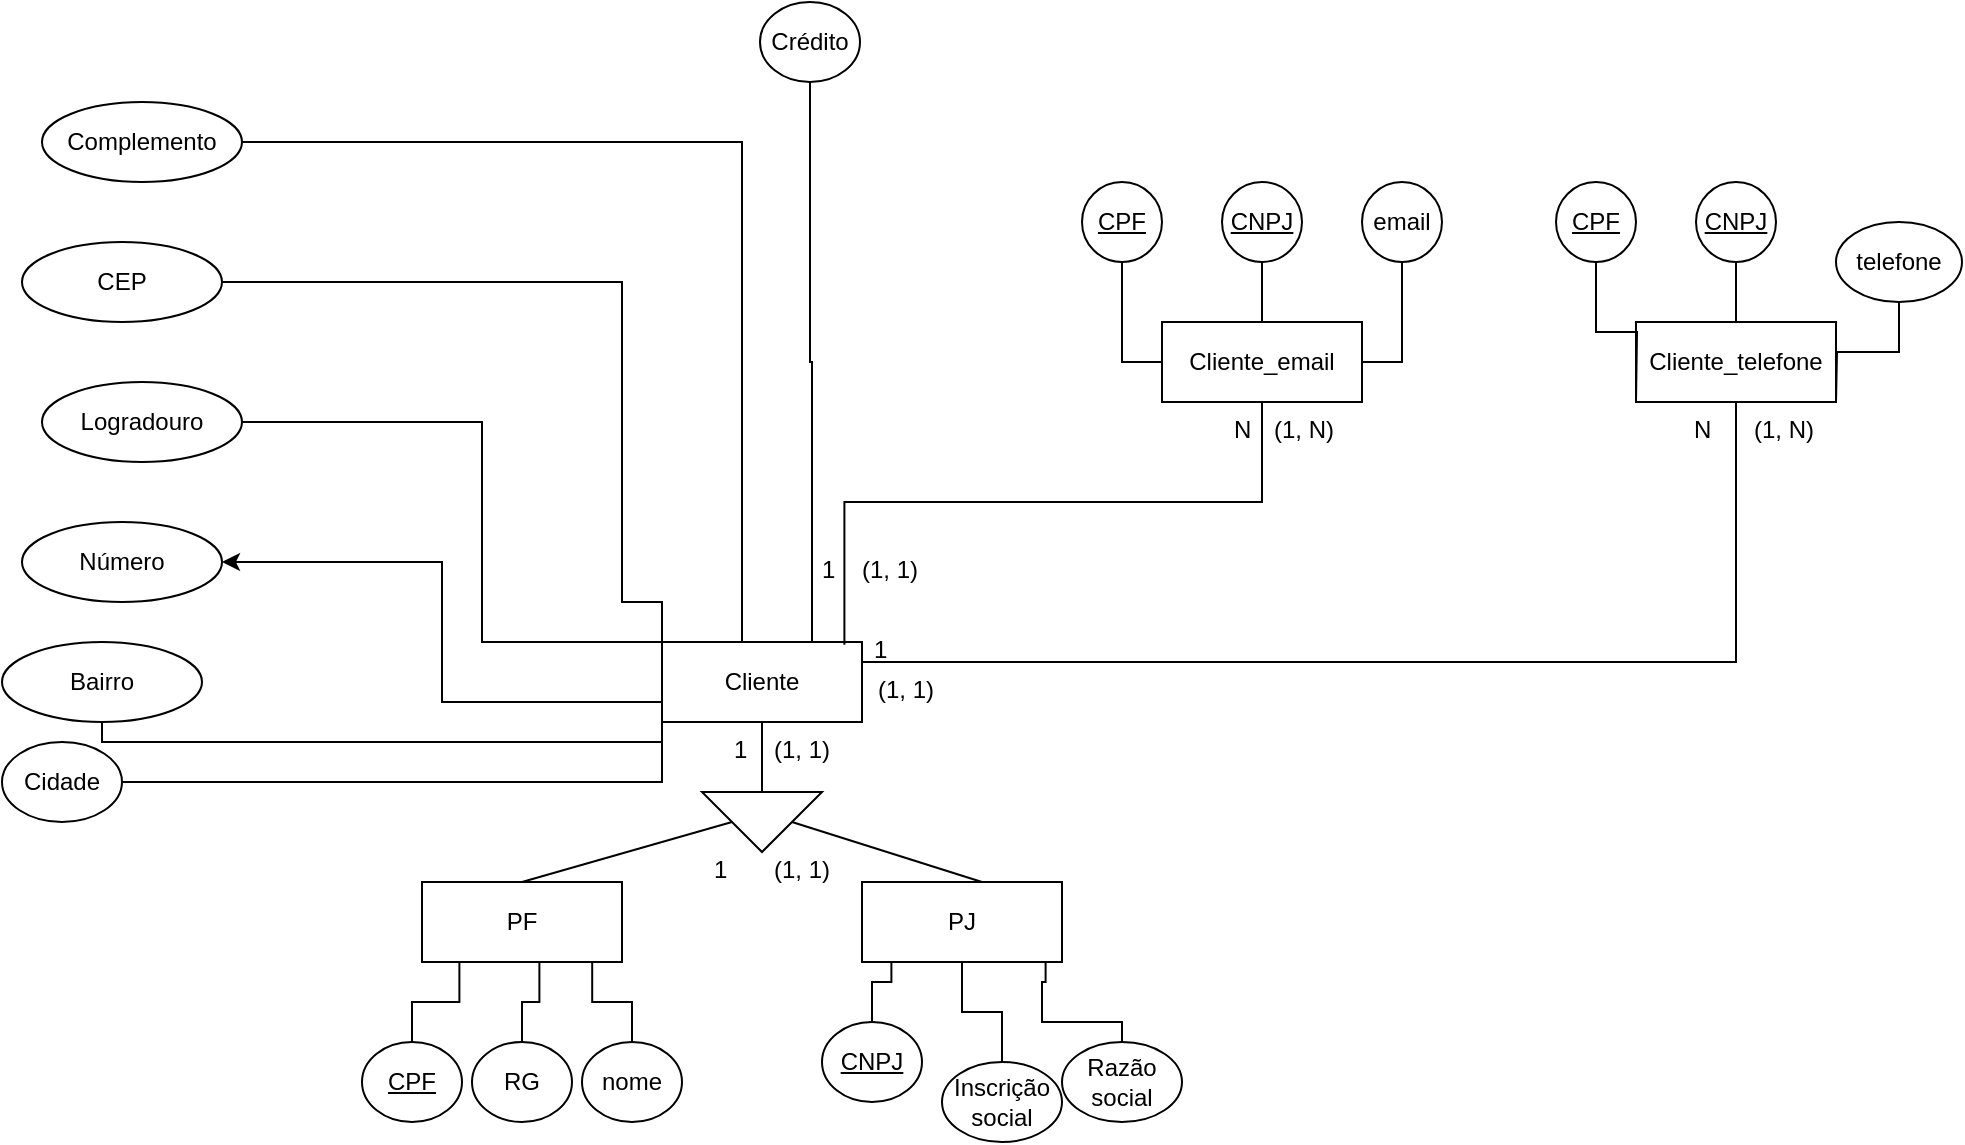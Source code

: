 <mxfile version="21.0.6" type="device"><diagram name="Página-1" id="a-5ZyUNnVKk7xiE_KUQp"><mxGraphModel dx="765" dy="1590" grid="1" gridSize="10" guides="1" tooltips="1" connect="1" arrows="1" fold="1" page="1" pageScale="1" pageWidth="827" pageHeight="1169" math="0" shadow="0"><root><mxCell id="0"/><mxCell id="1" parent="0"/><mxCell id="9SbRO8QI-GJNW1BrcHu--89" style="edgeStyle=orthogonalEdgeStyle;rounded=0;orthogonalLoop=1;jettySize=auto;html=1;entryX=1;entryY=0.5;entryDx=0;entryDy=0;" edge="1" parent="1" source="9SbRO8QI-GJNW1BrcHu--1" target="9SbRO8QI-GJNW1BrcHu--42"><mxGeometry relative="1" as="geometry"><Array as="points"><mxPoint x="230" y="150"/><mxPoint x="230" y="80"/></Array></mxGeometry></mxCell><mxCell id="9SbRO8QI-GJNW1BrcHu--1" value="Cliente" style="whiteSpace=wrap;html=1;align=center;" vertex="1" parent="1"><mxGeometry x="340" y="120" width="100" height="40" as="geometry"/></mxCell><mxCell id="9SbRO8QI-GJNW1BrcHu--3" style="edgeStyle=orthogonalEdgeStyle;rounded=0;orthogonalLoop=1;jettySize=auto;html=1;entryX=0.5;entryY=1;entryDx=0;entryDy=0;endArrow=none;endFill=0;" edge="1" parent="1" source="9SbRO8QI-GJNW1BrcHu--2" target="9SbRO8QI-GJNW1BrcHu--1"><mxGeometry relative="1" as="geometry"/></mxCell><mxCell id="9SbRO8QI-GJNW1BrcHu--7" style="rounded=0;orthogonalLoop=1;jettySize=auto;html=1;exitX=0.5;exitY=1;exitDx=0;exitDy=0;entryX=0.5;entryY=0;entryDx=0;entryDy=0;endArrow=none;endFill=0;" edge="1" parent="1" source="9SbRO8QI-GJNW1BrcHu--2" target="9SbRO8QI-GJNW1BrcHu--4"><mxGeometry relative="1" as="geometry"/></mxCell><mxCell id="9SbRO8QI-GJNW1BrcHu--8" style="rounded=0;orthogonalLoop=1;jettySize=auto;html=1;exitX=0.5;exitY=0;exitDx=0;exitDy=0;entryX=0.6;entryY=0;entryDx=0;entryDy=0;entryPerimeter=0;endArrow=none;endFill=0;" edge="1" parent="1" source="9SbRO8QI-GJNW1BrcHu--2" target="9SbRO8QI-GJNW1BrcHu--5"><mxGeometry relative="1" as="geometry"/></mxCell><mxCell id="9SbRO8QI-GJNW1BrcHu--2" value="" style="triangle;whiteSpace=wrap;html=1;rotation=90;" vertex="1" parent="1"><mxGeometry x="375" y="180" width="30" height="60" as="geometry"/></mxCell><mxCell id="9SbRO8QI-GJNW1BrcHu--4" value="PF" style="whiteSpace=wrap;html=1;align=center;" vertex="1" parent="1"><mxGeometry x="220" y="240" width="100" height="40" as="geometry"/></mxCell><mxCell id="9SbRO8QI-GJNW1BrcHu--5" value="PJ" style="whiteSpace=wrap;html=1;align=center;" vertex="1" parent="1"><mxGeometry x="440" y="240" width="100" height="40" as="geometry"/></mxCell><mxCell id="9SbRO8QI-GJNW1BrcHu--22" style="edgeStyle=orthogonalEdgeStyle;rounded=0;orthogonalLoop=1;jettySize=auto;html=1;entryX=0.187;entryY=0.989;entryDx=0;entryDy=0;entryPerimeter=0;endArrow=none;endFill=0;" edge="1" parent="1" source="9SbRO8QI-GJNW1BrcHu--11" target="9SbRO8QI-GJNW1BrcHu--4"><mxGeometry relative="1" as="geometry"/></mxCell><mxCell id="9SbRO8QI-GJNW1BrcHu--11" value="&lt;u&gt;CPF&lt;/u&gt;" style="ellipse;whiteSpace=wrap;html=1;align=center;" vertex="1" parent="1"><mxGeometry x="190" y="320" width="50" height="40" as="geometry"/></mxCell><mxCell id="9SbRO8QI-GJNW1BrcHu--24" style="edgeStyle=orthogonalEdgeStyle;rounded=0;orthogonalLoop=1;jettySize=auto;html=1;entryX=0.851;entryY=1.011;entryDx=0;entryDy=0;entryPerimeter=0;endArrow=none;endFill=0;" edge="1" parent="1" source="9SbRO8QI-GJNW1BrcHu--13" target="9SbRO8QI-GJNW1BrcHu--4"><mxGeometry relative="1" as="geometry"/></mxCell><mxCell id="9SbRO8QI-GJNW1BrcHu--13" value="nome" style="ellipse;whiteSpace=wrap;html=1;align=center;" vertex="1" parent="1"><mxGeometry x="300" y="320" width="50" height="40" as="geometry"/></mxCell><mxCell id="9SbRO8QI-GJNW1BrcHu--26" style="edgeStyle=orthogonalEdgeStyle;rounded=0;orthogonalLoop=1;jettySize=auto;html=1;entryX=0.147;entryY=1;entryDx=0;entryDy=0;entryPerimeter=0;endArrow=none;endFill=0;" edge="1" parent="1" source="9SbRO8QI-GJNW1BrcHu--15" target="9SbRO8QI-GJNW1BrcHu--5"><mxGeometry relative="1" as="geometry"/></mxCell><mxCell id="9SbRO8QI-GJNW1BrcHu--15" value="&lt;u&gt;CNPJ&lt;/u&gt;" style="ellipse;whiteSpace=wrap;html=1;align=center;" vertex="1" parent="1"><mxGeometry x="420" y="310" width="50" height="40" as="geometry"/></mxCell><mxCell id="9SbRO8QI-GJNW1BrcHu--28" style="edgeStyle=orthogonalEdgeStyle;rounded=0;orthogonalLoop=1;jettySize=auto;html=1;entryX=0.918;entryY=1.003;entryDx=0;entryDy=0;entryPerimeter=0;endArrow=none;endFill=0;" edge="1" parent="1" source="9SbRO8QI-GJNW1BrcHu--16" target="9SbRO8QI-GJNW1BrcHu--5"><mxGeometry relative="1" as="geometry"><Array as="points"><mxPoint x="570" y="310"/><mxPoint x="530" y="310"/><mxPoint x="530" y="290"/><mxPoint x="532" y="290"/></Array></mxGeometry></mxCell><mxCell id="9SbRO8QI-GJNW1BrcHu--16" value="Razão social" style="ellipse;whiteSpace=wrap;html=1;align=center;" vertex="1" parent="1"><mxGeometry x="540" y="320" width="60" height="40" as="geometry"/></mxCell><mxCell id="9SbRO8QI-GJNW1BrcHu--23" style="edgeStyle=orthogonalEdgeStyle;rounded=0;orthogonalLoop=1;jettySize=auto;html=1;entryX=0.587;entryY=0.989;entryDx=0;entryDy=0;entryPerimeter=0;endArrow=none;endFill=0;" edge="1" parent="1" source="9SbRO8QI-GJNW1BrcHu--21" target="9SbRO8QI-GJNW1BrcHu--4"><mxGeometry relative="1" as="geometry"/></mxCell><mxCell id="9SbRO8QI-GJNW1BrcHu--21" value="RG" style="ellipse;whiteSpace=wrap;html=1;align=center;" vertex="1" parent="1"><mxGeometry x="245" y="320" width="50" height="40" as="geometry"/></mxCell><mxCell id="9SbRO8QI-GJNW1BrcHu--27" style="edgeStyle=orthogonalEdgeStyle;rounded=0;orthogonalLoop=1;jettySize=auto;html=1;entryX=0.5;entryY=1;entryDx=0;entryDy=0;endArrow=none;endFill=0;" edge="1" parent="1" source="9SbRO8QI-GJNW1BrcHu--25" target="9SbRO8QI-GJNW1BrcHu--5"><mxGeometry relative="1" as="geometry"/></mxCell><mxCell id="9SbRO8QI-GJNW1BrcHu--25" value="Inscrição social" style="ellipse;whiteSpace=wrap;html=1;align=center;" vertex="1" parent="1"><mxGeometry x="480" y="330" width="60" height="40" as="geometry"/></mxCell><mxCell id="9SbRO8QI-GJNW1BrcHu--52" style="edgeStyle=orthogonalEdgeStyle;rounded=0;orthogonalLoop=1;jettySize=auto;html=1;exitX=0.5;exitY=1;exitDx=0;exitDy=0;entryX=0.75;entryY=0;entryDx=0;entryDy=0;endArrow=none;endFill=0;" edge="1" parent="1" source="9SbRO8QI-GJNW1BrcHu--36" target="9SbRO8QI-GJNW1BrcHu--1"><mxGeometry relative="1" as="geometry"/></mxCell><mxCell id="9SbRO8QI-GJNW1BrcHu--36" value="Crédito" style="ellipse;whiteSpace=wrap;html=1;align=center;" vertex="1" parent="1"><mxGeometry x="389" y="-200" width="50" height="40" as="geometry"/></mxCell><mxCell id="9SbRO8QI-GJNW1BrcHu--45" style="edgeStyle=orthogonalEdgeStyle;rounded=0;orthogonalLoop=1;jettySize=auto;html=1;entryX=0;entryY=0.25;entryDx=0;entryDy=0;endArrow=none;endFill=0;" edge="1" parent="1" source="9SbRO8QI-GJNW1BrcHu--38" target="9SbRO8QI-GJNW1BrcHu--1"><mxGeometry relative="1" as="geometry"><Array as="points"><mxPoint x="320" y="100"/><mxPoint x="340" y="100"/></Array></mxGeometry></mxCell><mxCell id="9SbRO8QI-GJNW1BrcHu--38" value="CEP" style="ellipse;whiteSpace=wrap;html=1;align=center;" vertex="1" parent="1"><mxGeometry x="20" y="-80" width="100" height="40" as="geometry"/></mxCell><mxCell id="9SbRO8QI-GJNW1BrcHu--46" style="edgeStyle=orthogonalEdgeStyle;rounded=0;orthogonalLoop=1;jettySize=auto;html=1;endArrow=none;endFill=0;entryX=0;entryY=0.5;entryDx=0;entryDy=0;" edge="1" parent="1" source="9SbRO8QI-GJNW1BrcHu--39" target="9SbRO8QI-GJNW1BrcHu--1"><mxGeometry relative="1" as="geometry"><mxPoint x="250" y="140" as="targetPoint"/><Array as="points"><mxPoint x="250" y="120"/><mxPoint x="340" y="120"/></Array></mxGeometry></mxCell><mxCell id="9SbRO8QI-GJNW1BrcHu--39" value="Logradouro" style="ellipse;whiteSpace=wrap;html=1;align=center;" vertex="1" parent="1"><mxGeometry x="30" y="-10" width="100" height="40" as="geometry"/></mxCell><mxCell id="9SbRO8QI-GJNW1BrcHu--47" style="edgeStyle=orthogonalEdgeStyle;rounded=0;orthogonalLoop=1;jettySize=auto;html=1;entryX=0;entryY=0.75;entryDx=0;entryDy=0;endArrow=none;endFill=0;" edge="1" parent="1" source="9SbRO8QI-GJNW1BrcHu--40" target="9SbRO8QI-GJNW1BrcHu--1"><mxGeometry relative="1" as="geometry"><Array as="points"><mxPoint x="60" y="170"/><mxPoint x="340" y="170"/></Array></mxGeometry></mxCell><mxCell id="9SbRO8QI-GJNW1BrcHu--40" value="Bairro" style="ellipse;whiteSpace=wrap;html=1;align=center;" vertex="1" parent="1"><mxGeometry x="10" y="120" width="100" height="40" as="geometry"/></mxCell><mxCell id="9SbRO8QI-GJNW1BrcHu--50" style="edgeStyle=orthogonalEdgeStyle;rounded=0;orthogonalLoop=1;jettySize=auto;html=1;entryX=0;entryY=0.5;entryDx=0;entryDy=0;endArrow=none;endFill=0;" edge="1" parent="1" source="9SbRO8QI-GJNW1BrcHu--41" target="9SbRO8QI-GJNW1BrcHu--1"><mxGeometry relative="1" as="geometry"><Array as="points"><mxPoint x="340" y="190"/></Array></mxGeometry></mxCell><mxCell id="9SbRO8QI-GJNW1BrcHu--41" value="Cidade" style="ellipse;whiteSpace=wrap;html=1;align=center;" vertex="1" parent="1"><mxGeometry x="10" y="170" width="60" height="40" as="geometry"/></mxCell><mxCell id="9SbRO8QI-GJNW1BrcHu--42" value="Número" style="ellipse;whiteSpace=wrap;html=1;align=center;" vertex="1" parent="1"><mxGeometry x="20" y="60" width="100" height="40" as="geometry"/></mxCell><mxCell id="9SbRO8QI-GJNW1BrcHu--44" value="" style="edgeStyle=orthogonalEdgeStyle;rounded=0;orthogonalLoop=1;jettySize=auto;html=1;endArrow=none;endFill=0;" edge="1" parent="1" source="9SbRO8QI-GJNW1BrcHu--43" target="9SbRO8QI-GJNW1BrcHu--1"><mxGeometry relative="1" as="geometry"><Array as="points"><mxPoint x="380" y="50"/><mxPoint x="380" y="50"/></Array></mxGeometry></mxCell><mxCell id="9SbRO8QI-GJNW1BrcHu--43" value="Complemento" style="ellipse;whiteSpace=wrap;html=1;align=center;" vertex="1" parent="1"><mxGeometry x="30" y="-150" width="100" height="40" as="geometry"/></mxCell><mxCell id="9SbRO8QI-GJNW1BrcHu--54" style="edgeStyle=orthogonalEdgeStyle;rounded=0;orthogonalLoop=1;jettySize=auto;html=1;entryX=0.912;entryY=0.033;entryDx=0;entryDy=0;entryPerimeter=0;endArrow=none;endFill=0;" edge="1" parent="1" source="9SbRO8QI-GJNW1BrcHu--51" target="9SbRO8QI-GJNW1BrcHu--1"><mxGeometry relative="1" as="geometry"><Array as="points"><mxPoint x="431" y="50"/></Array></mxGeometry></mxCell><mxCell id="9SbRO8QI-GJNW1BrcHu--51" value="Cliente_email" style="whiteSpace=wrap;html=1;align=center;" vertex="1" parent="1"><mxGeometry x="590" y="-40" width="100" height="40" as="geometry"/></mxCell><mxCell id="9SbRO8QI-GJNW1BrcHu--55" style="edgeStyle=orthogonalEdgeStyle;rounded=0;orthogonalLoop=1;jettySize=auto;html=1;entryX=1;entryY=0.25;entryDx=0;entryDy=0;endArrow=none;endFill=0;" edge="1" parent="1" source="9SbRO8QI-GJNW1BrcHu--53" target="9SbRO8QI-GJNW1BrcHu--1"><mxGeometry relative="1" as="geometry"><Array as="points"><mxPoint x="877" y="130"/></Array></mxGeometry></mxCell><mxCell id="9SbRO8QI-GJNW1BrcHu--53" value="Cliente_telefone" style="whiteSpace=wrap;html=1;align=center;" vertex="1" parent="1"><mxGeometry x="827" y="-40" width="100" height="40" as="geometry"/></mxCell><mxCell id="9SbRO8QI-GJNW1BrcHu--59" style="edgeStyle=orthogonalEdgeStyle;rounded=0;orthogonalLoop=1;jettySize=auto;html=1;entryX=0;entryY=0.5;entryDx=0;entryDy=0;endArrow=none;endFill=0;" edge="1" parent="1" source="9SbRO8QI-GJNW1BrcHu--56" target="9SbRO8QI-GJNW1BrcHu--51"><mxGeometry relative="1" as="geometry"/></mxCell><mxCell id="9SbRO8QI-GJNW1BrcHu--56" value="&lt;u&gt;CPF&lt;/u&gt;" style="ellipse;whiteSpace=wrap;html=1;align=center;" vertex="1" parent="1"><mxGeometry x="550" y="-110" width="40" height="40" as="geometry"/></mxCell><mxCell id="9SbRO8QI-GJNW1BrcHu--62" value="" style="edgeStyle=orthogonalEdgeStyle;rounded=0;orthogonalLoop=1;jettySize=auto;html=1;endArrow=none;endFill=0;" edge="1" parent="1" source="9SbRO8QI-GJNW1BrcHu--58" target="9SbRO8QI-GJNW1BrcHu--51"><mxGeometry relative="1" as="geometry"/></mxCell><mxCell id="9SbRO8QI-GJNW1BrcHu--58" value="&lt;u&gt;CNPJ&lt;/u&gt;" style="ellipse;whiteSpace=wrap;html=1;align=center;" vertex="1" parent="1"><mxGeometry x="620" y="-110" width="40" height="40" as="geometry"/></mxCell><mxCell id="9SbRO8QI-GJNW1BrcHu--64" style="edgeStyle=orthogonalEdgeStyle;rounded=0;orthogonalLoop=1;jettySize=auto;html=1;entryX=1;entryY=0.5;entryDx=0;entryDy=0;endArrow=none;endFill=0;" edge="1" parent="1" source="9SbRO8QI-GJNW1BrcHu--63" target="9SbRO8QI-GJNW1BrcHu--51"><mxGeometry relative="1" as="geometry"><mxPoint x="710" y="-20" as="targetPoint"/></mxGeometry></mxCell><mxCell id="9SbRO8QI-GJNW1BrcHu--63" value="email" style="ellipse;whiteSpace=wrap;html=1;align=center;" vertex="1" parent="1"><mxGeometry x="690" y="-110" width="40" height="40" as="geometry"/></mxCell><mxCell id="9SbRO8QI-GJNW1BrcHu--65" style="edgeStyle=orthogonalEdgeStyle;rounded=0;orthogonalLoop=1;jettySize=auto;html=1;entryX=0;entryY=0.5;entryDx=0;entryDy=0;endArrow=none;endFill=0;" edge="1" parent="1" source="9SbRO8QI-GJNW1BrcHu--66"><mxGeometry relative="1" as="geometry"><mxPoint x="827" as="targetPoint"/></mxGeometry></mxCell><mxCell id="9SbRO8QI-GJNW1BrcHu--66" value="&lt;u&gt;CPF&lt;/u&gt;" style="ellipse;whiteSpace=wrap;html=1;align=center;" vertex="1" parent="1"><mxGeometry x="787" y="-110" width="40" height="40" as="geometry"/></mxCell><mxCell id="9SbRO8QI-GJNW1BrcHu--69" value="" style="edgeStyle=orthogonalEdgeStyle;rounded=0;orthogonalLoop=1;jettySize=auto;html=1;endArrow=none;endFill=0;" edge="1" parent="1" source="9SbRO8QI-GJNW1BrcHu--70"><mxGeometry relative="1" as="geometry"><mxPoint x="877" y="-40" as="targetPoint"/></mxGeometry></mxCell><mxCell id="9SbRO8QI-GJNW1BrcHu--70" value="&lt;u&gt;CNPJ&lt;/u&gt;" style="ellipse;whiteSpace=wrap;html=1;align=center;" vertex="1" parent="1"><mxGeometry x="857" y="-110" width="40" height="40" as="geometry"/></mxCell><mxCell id="9SbRO8QI-GJNW1BrcHu--71" style="edgeStyle=orthogonalEdgeStyle;rounded=0;orthogonalLoop=1;jettySize=auto;html=1;entryX=1;entryY=0.5;entryDx=0;entryDy=0;endArrow=none;endFill=0;" edge="1" parent="1" source="9SbRO8QI-GJNW1BrcHu--72"><mxGeometry relative="1" as="geometry"><mxPoint x="927" as="targetPoint"/></mxGeometry></mxCell><mxCell id="9SbRO8QI-GJNW1BrcHu--72" value="telefone" style="ellipse;whiteSpace=wrap;html=1;align=center;" vertex="1" parent="1"><mxGeometry x="927" y="-90" width="63" height="40" as="geometry"/></mxCell><mxCell id="9SbRO8QI-GJNW1BrcHu--74" value="1" style="text;strokeColor=none;fillColor=none;spacingLeft=4;spacingRight=4;overflow=hidden;rotatable=0;points=[[0,0.5],[1,0.5]];portConstraint=eastwest;fontSize=12;whiteSpace=wrap;html=1;" vertex="1" parent="1"><mxGeometry x="414" y="70" width="20" height="20" as="geometry"/></mxCell><mxCell id="9SbRO8QI-GJNW1BrcHu--76" value="N" style="text;strokeColor=none;fillColor=none;spacingLeft=4;spacingRight=4;overflow=hidden;rotatable=0;points=[[0,0.5],[1,0.5]];portConstraint=eastwest;fontSize=12;whiteSpace=wrap;html=1;" vertex="1" parent="1"><mxGeometry x="620" width="20" height="20" as="geometry"/></mxCell><mxCell id="9SbRO8QI-GJNW1BrcHu--77" value="(1, 1)" style="text;strokeColor=none;fillColor=none;spacingLeft=4;spacingRight=4;overflow=hidden;rotatable=0;points=[[0,0.5],[1,0.5]];portConstraint=eastwest;fontSize=12;whiteSpace=wrap;html=1;" vertex="1" parent="1"><mxGeometry x="434" y="70" width="66" height="20" as="geometry"/></mxCell><mxCell id="9SbRO8QI-GJNW1BrcHu--78" value="(1, N)" style="text;strokeColor=none;fillColor=none;spacingLeft=4;spacingRight=4;overflow=hidden;rotatable=0;points=[[0,0.5],[1,0.5]];portConstraint=eastwest;fontSize=12;whiteSpace=wrap;html=1;" vertex="1" parent="1"><mxGeometry x="640" width="66" height="20" as="geometry"/></mxCell><mxCell id="9SbRO8QI-GJNW1BrcHu--79" value="1" style="text;strokeColor=none;fillColor=none;spacingLeft=4;spacingRight=4;overflow=hidden;rotatable=0;points=[[0,0.5],[1,0.5]];portConstraint=eastwest;fontSize=12;whiteSpace=wrap;html=1;" vertex="1" parent="1"><mxGeometry x="440" y="110" width="20" height="20" as="geometry"/></mxCell><mxCell id="9SbRO8QI-GJNW1BrcHu--80" value="(1, 1)" style="text;strokeColor=none;fillColor=none;spacingLeft=4;spacingRight=4;overflow=hidden;rotatable=0;points=[[0,0.5],[1,0.5]];portConstraint=eastwest;fontSize=12;whiteSpace=wrap;html=1;" vertex="1" parent="1"><mxGeometry x="442" y="130" width="66" height="20" as="geometry"/></mxCell><mxCell id="9SbRO8QI-GJNW1BrcHu--81" value="N" style="text;strokeColor=none;fillColor=none;spacingLeft=4;spacingRight=4;overflow=hidden;rotatable=0;points=[[0,0.5],[1,0.5]];portConstraint=eastwest;fontSize=12;whiteSpace=wrap;html=1;" vertex="1" parent="1"><mxGeometry x="850" width="20" height="20" as="geometry"/></mxCell><mxCell id="9SbRO8QI-GJNW1BrcHu--82" value="(1, N)" style="text;strokeColor=none;fillColor=none;spacingLeft=4;spacingRight=4;overflow=hidden;rotatable=0;points=[[0,0.5],[1,0.5]];portConstraint=eastwest;fontSize=12;whiteSpace=wrap;html=1;" vertex="1" parent="1"><mxGeometry x="880" width="66" height="20" as="geometry"/></mxCell><mxCell id="9SbRO8QI-GJNW1BrcHu--84" value="1" style="text;strokeColor=none;fillColor=none;spacingLeft=4;spacingRight=4;overflow=hidden;rotatable=0;points=[[0,0.5],[1,0.5]];portConstraint=eastwest;fontSize=12;whiteSpace=wrap;html=1;" vertex="1" parent="1"><mxGeometry x="370" y="160" width="20" height="20" as="geometry"/></mxCell><mxCell id="9SbRO8QI-GJNW1BrcHu--85" value="1" style="text;strokeColor=none;fillColor=none;spacingLeft=4;spacingRight=4;overflow=hidden;rotatable=0;points=[[0,0.5],[1,0.5]];portConstraint=eastwest;fontSize=12;whiteSpace=wrap;html=1;" vertex="1" parent="1"><mxGeometry x="360" y="220" width="20" height="20" as="geometry"/></mxCell><mxCell id="9SbRO8QI-GJNW1BrcHu--86" value="(1, 1)" style="text;strokeColor=none;fillColor=none;spacingLeft=4;spacingRight=4;overflow=hidden;rotatable=0;points=[[0,0.5],[1,0.5]];portConstraint=eastwest;fontSize=12;whiteSpace=wrap;html=1;" vertex="1" parent="1"><mxGeometry x="390" y="160" width="66" height="20" as="geometry"/></mxCell><mxCell id="9SbRO8QI-GJNW1BrcHu--87" value="(1, 1)" style="text;strokeColor=none;fillColor=none;spacingLeft=4;spacingRight=4;overflow=hidden;rotatable=0;points=[[0,0.5],[1,0.5]];portConstraint=eastwest;fontSize=12;whiteSpace=wrap;html=1;" vertex="1" parent="1"><mxGeometry x="390" y="220" width="66" height="20" as="geometry"/></mxCell></root></mxGraphModel></diagram></mxfile>